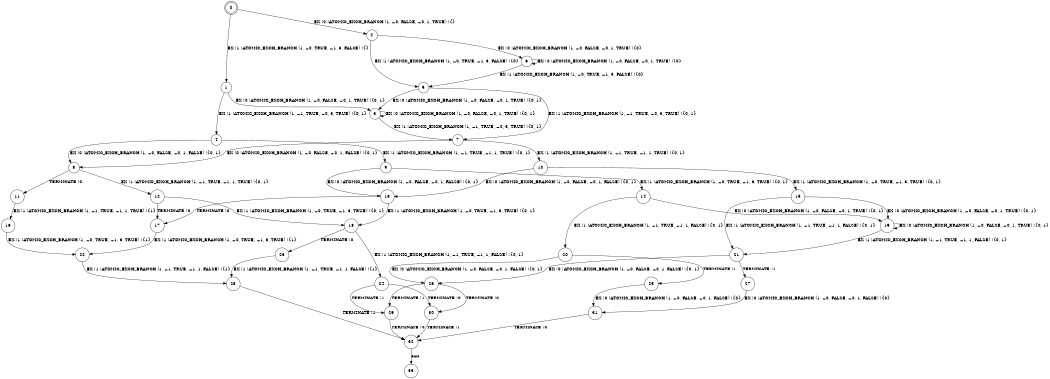 digraph BCG {
size = "7, 10.5";
center = TRUE;
node [shape = circle];
0 [peripheries = 2];
0 -> 1 [label = "EX !1 !ATOMIC_EXCH_BRANCH (1, +0, TRUE, +1, 3, FALSE) !{}"];
0 -> 2 [label = "EX !0 !ATOMIC_EXCH_BRANCH (1, +0, FALSE, +0, 1, TRUE) !{}"];
1 -> 3 [label = "EX !0 !ATOMIC_EXCH_BRANCH (1, +0, FALSE, +0, 1, TRUE) !{0, 1}"];
1 -> 4 [label = "EX !1 !ATOMIC_EXCH_BRANCH (1, +1, TRUE, +0, 3, TRUE) !{0, 1}"];
2 -> 5 [label = "EX !1 !ATOMIC_EXCH_BRANCH (1, +0, TRUE, +1, 3, FALSE) !{0}"];
2 -> 6 [label = "EX !0 !ATOMIC_EXCH_BRANCH (1, +0, FALSE, +0, 1, TRUE) !{0}"];
3 -> 7 [label = "EX !1 !ATOMIC_EXCH_BRANCH (1, +1, TRUE, +0, 3, TRUE) !{0, 1}"];
3 -> 3 [label = "EX !0 !ATOMIC_EXCH_BRANCH (1, +0, FALSE, +0, 1, TRUE) !{0, 1}"];
4 -> 8 [label = "EX !0 !ATOMIC_EXCH_BRANCH (1, +0, FALSE, +0, 1, FALSE) !{0, 1}"];
4 -> 9 [label = "EX !1 !ATOMIC_EXCH_BRANCH (1, +1, TRUE, +1, 1, TRUE) !{0, 1}"];
5 -> 7 [label = "EX !1 !ATOMIC_EXCH_BRANCH (1, +1, TRUE, +0, 3, TRUE) !{0, 1}"];
5 -> 3 [label = "EX !0 !ATOMIC_EXCH_BRANCH (1, +0, FALSE, +0, 1, TRUE) !{0, 1}"];
6 -> 5 [label = "EX !1 !ATOMIC_EXCH_BRANCH (1, +0, TRUE, +1, 3, FALSE) !{0}"];
6 -> 6 [label = "EX !0 !ATOMIC_EXCH_BRANCH (1, +0, FALSE, +0, 1, TRUE) !{0}"];
7 -> 10 [label = "EX !1 !ATOMIC_EXCH_BRANCH (1, +1, TRUE, +1, 1, TRUE) !{0, 1}"];
7 -> 8 [label = "EX !0 !ATOMIC_EXCH_BRANCH (1, +0, FALSE, +0, 1, FALSE) !{0, 1}"];
8 -> 11 [label = "TERMINATE !0"];
8 -> 12 [label = "EX !1 !ATOMIC_EXCH_BRANCH (1, +1, TRUE, +1, 1, TRUE) !{0, 1}"];
9 -> 13 [label = "EX !0 !ATOMIC_EXCH_BRANCH (1, +0, FALSE, +0, 1, FALSE) !{0, 1}"];
9 -> 14 [label = "EX !1 !ATOMIC_EXCH_BRANCH (1, +0, TRUE, +1, 3, TRUE) !{0, 1}"];
10 -> 15 [label = "EX !1 !ATOMIC_EXCH_BRANCH (1, +0, TRUE, +1, 3, TRUE) !{0, 1}"];
10 -> 13 [label = "EX !0 !ATOMIC_EXCH_BRANCH (1, +0, FALSE, +0, 1, FALSE) !{0, 1}"];
11 -> 16 [label = "EX !1 !ATOMIC_EXCH_BRANCH (1, +1, TRUE, +1, 1, TRUE) !{1}"];
12 -> 17 [label = "TERMINATE !0"];
12 -> 18 [label = "EX !1 !ATOMIC_EXCH_BRANCH (1, +0, TRUE, +1, 3, TRUE) !{0, 1}"];
13 -> 17 [label = "TERMINATE !0"];
13 -> 18 [label = "EX !1 !ATOMIC_EXCH_BRANCH (1, +0, TRUE, +1, 3, TRUE) !{0, 1}"];
14 -> 19 [label = "EX !0 !ATOMIC_EXCH_BRANCH (1, +0, FALSE, +0, 1, TRUE) !{0, 1}"];
14 -> 20 [label = "EX !1 !ATOMIC_EXCH_BRANCH (1, +1, TRUE, +1, 1, FALSE) !{0, 1}"];
15 -> 21 [label = "EX !1 !ATOMIC_EXCH_BRANCH (1, +1, TRUE, +1, 1, FALSE) !{0, 1}"];
15 -> 19 [label = "EX !0 !ATOMIC_EXCH_BRANCH (1, +0, FALSE, +0, 1, TRUE) !{0, 1}"];
16 -> 22 [label = "EX !1 !ATOMIC_EXCH_BRANCH (1, +0, TRUE, +1, 3, TRUE) !{1}"];
17 -> 22 [label = "EX !1 !ATOMIC_EXCH_BRANCH (1, +0, TRUE, +1, 3, TRUE) !{1}"];
18 -> 23 [label = "TERMINATE !0"];
18 -> 24 [label = "EX !1 !ATOMIC_EXCH_BRANCH (1, +1, TRUE, +1, 1, FALSE) !{0, 1}"];
19 -> 21 [label = "EX !1 !ATOMIC_EXCH_BRANCH (1, +1, TRUE, +1, 1, FALSE) !{0, 1}"];
19 -> 19 [label = "EX !0 !ATOMIC_EXCH_BRANCH (1, +0, FALSE, +0, 1, TRUE) !{0, 1}"];
20 -> 25 [label = "TERMINATE !1"];
20 -> 26 [label = "EX !0 !ATOMIC_EXCH_BRANCH (1, +0, FALSE, +0, 1, FALSE) !{0, 1}"];
21 -> 27 [label = "TERMINATE !1"];
21 -> 26 [label = "EX !0 !ATOMIC_EXCH_BRANCH (1, +0, FALSE, +0, 1, FALSE) !{0, 1}"];
22 -> 28 [label = "EX !1 !ATOMIC_EXCH_BRANCH (1, +1, TRUE, +1, 1, FALSE) !{1}"];
23 -> 28 [label = "EX !1 !ATOMIC_EXCH_BRANCH (1, +1, TRUE, +1, 1, FALSE) !{1}"];
24 -> 29 [label = "TERMINATE !1"];
24 -> 30 [label = "TERMINATE !0"];
25 -> 31 [label = "EX !0 !ATOMIC_EXCH_BRANCH (1, +0, FALSE, +0, 1, FALSE) !{0}"];
26 -> 29 [label = "TERMINATE !1"];
26 -> 30 [label = "TERMINATE !0"];
27 -> 31 [label = "EX !0 !ATOMIC_EXCH_BRANCH (1, +0, FALSE, +0, 1, FALSE) !{0}"];
28 -> 32 [label = "TERMINATE !1"];
29 -> 32 [label = "TERMINATE !0"];
30 -> 32 [label = "TERMINATE !1"];
31 -> 32 [label = "TERMINATE !0"];
32 -> 33 [label = "exit"];
}
